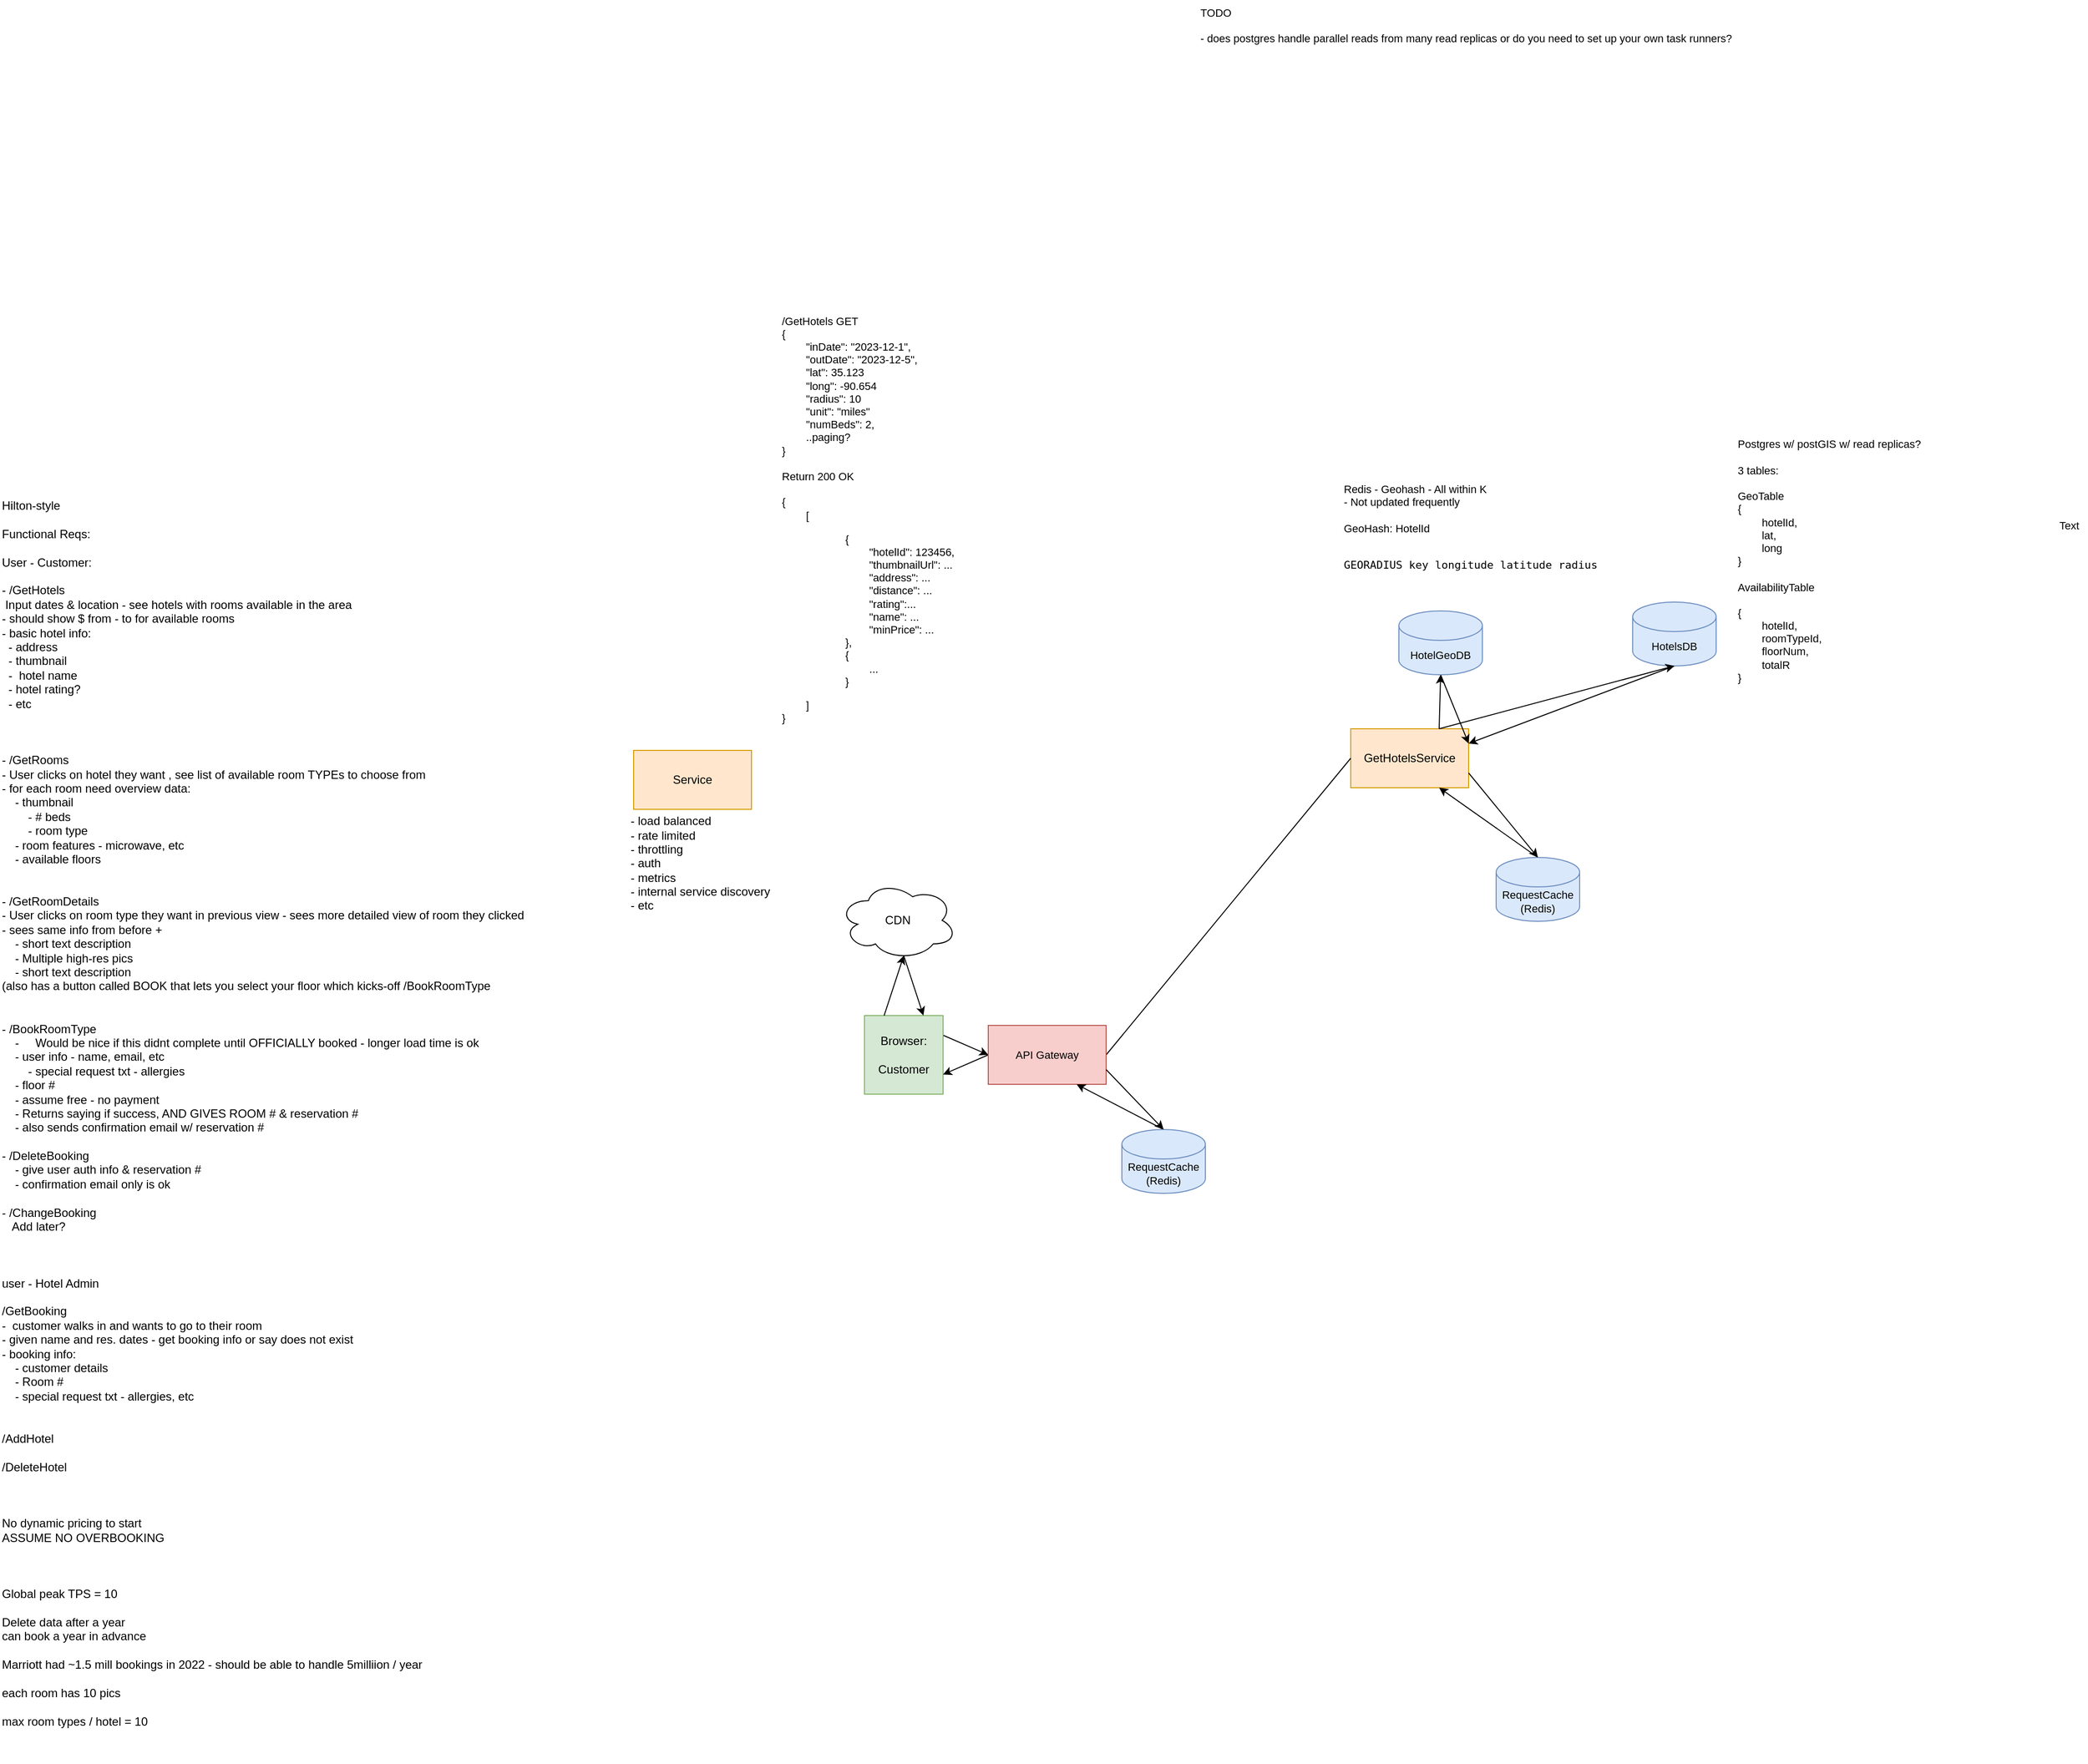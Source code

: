 <mxfile version="22.0.8" type="github">
  <diagram name="Page-1" id="RRSpOChAPI_KbZhBSmLg">
    <mxGraphModel dx="1595" dy="1828" grid="0" gridSize="10" guides="1" tooltips="1" connect="1" arrows="1" fold="1" page="0" pageScale="1" pageWidth="850" pageHeight="1100" background="none" math="0" shadow="0">
      <root>
        <mxCell id="0" />
        <mxCell id="1" parent="0" />
        <mxCell id="EIAWiYakASDLayadyy67-1" value="&lt;div align=&quot;left&quot;&gt;Hilton-style&lt;br&gt;&lt;br&gt;Functional Reqs:&lt;/div&gt;&lt;div align=&quot;left&quot;&gt;&lt;br&gt;&lt;/div&gt;&lt;div align=&quot;left&quot;&gt;User - Customer:&lt;/div&gt;&lt;div align=&quot;left&quot;&gt;&lt;br&gt;&lt;/div&gt;&lt;div align=&quot;left&quot;&gt;- /GetHotels&lt;br&gt;&lt;/div&gt;&lt;div align=&quot;left&quot;&gt;&amp;nbsp;Input dates &amp;amp; location - see hotels with rooms available in the area&lt;/div&gt;&lt;div align=&quot;left&quot;&gt;- should show $ from - to for available rooms&lt;/div&gt;&lt;div align=&quot;left&quot;&gt;- basic hotel info:&lt;/div&gt;&lt;div align=&quot;left&quot;&gt;&amp;nbsp; - address&lt;/div&gt;&lt;div align=&quot;left&quot;&gt;&amp;nbsp; - thumbnail&lt;/div&gt;&lt;div align=&quot;left&quot;&gt;&amp;nbsp; -&amp;nbsp; hotel name&lt;/div&gt;&lt;div align=&quot;left&quot;&gt;&amp;nbsp; - hotel rating?&lt;/div&gt;&lt;div align=&quot;left&quot;&gt;&amp;nbsp; - etc&lt;br&gt;&lt;br&gt;&lt;br&gt;&lt;/div&gt;&lt;div align=&quot;left&quot;&gt;&lt;br&gt;&lt;/div&gt;&lt;div align=&quot;left&quot;&gt;- /GetRooms&lt;/div&gt;&lt;div align=&quot;left&quot;&gt;- User clicks on hotel they want , see list of available room TYPEs to choose from&lt;/div&gt;&lt;div align=&quot;left&quot;&gt;- for each room need overview data:&lt;/div&gt;&lt;div align=&quot;left&quot;&gt;&lt;span style=&quot;&quot;&gt;&lt;span style=&quot;&quot;&gt;&amp;nbsp;&amp;nbsp;&amp;nbsp;&amp;nbsp;&lt;/span&gt;&lt;/span&gt;- thumbnail&lt;/div&gt;&lt;div align=&quot;left&quot;&gt;&amp;nbsp;&amp;nbsp;&amp;nbsp;&amp;nbsp;&amp;nbsp;&amp;nbsp;&amp;nbsp; - # beds&lt;/div&gt;&lt;div align=&quot;left&quot;&gt;&amp;nbsp;&amp;nbsp;&amp;nbsp;&amp;nbsp;&amp;nbsp;&amp;nbsp;&amp;nbsp; - room type&lt;/div&gt;&lt;div align=&quot;left&quot;&gt;&lt;span style=&quot;&quot;&gt;&lt;span style=&quot;&quot;&gt;&amp;nbsp;&amp;nbsp;&amp;nbsp;&amp;nbsp;&lt;/span&gt;&lt;/span&gt;- room features - microwave, etc&lt;/div&gt;&lt;div align=&quot;left&quot;&gt;&lt;span style=&quot;&quot;&gt;&lt;span style=&quot;&quot;&gt;&amp;nbsp;&amp;nbsp;&amp;nbsp;&amp;nbsp;&lt;/span&gt;&lt;/span&gt;- available floors&lt;/div&gt;&lt;div align=&quot;left&quot;&gt;&lt;br&gt;&lt;/div&gt;&lt;div align=&quot;left&quot;&gt;&lt;br&gt;&lt;/div&gt;&lt;div align=&quot;left&quot;&gt;- /GetRoomDetails&lt;/div&gt;&lt;div align=&quot;left&quot;&gt;- User clicks on room type they want in previous view - sees more detailed view of room they clicked&lt;/div&gt;&lt;div align=&quot;left&quot;&gt;- sees same info from before + &lt;br&gt;&lt;div align=&quot;left&quot;&gt;&lt;span style=&quot;&quot;&gt;&amp;nbsp;&amp;nbsp;&amp;nbsp;&amp;nbsp;&lt;/span&gt;- short text description&lt;/div&gt;&lt;div align=&quot;left&quot;&gt;&lt;span style=&quot;&quot;&gt;&lt;span style=&quot;&quot;&gt;&amp;nbsp;&amp;nbsp;&amp;nbsp;&amp;nbsp;&lt;/span&gt;&lt;/span&gt;- Multiple high-res pics&lt;/div&gt;&lt;div align=&quot;left&quot;&gt;&lt;span style=&quot;&quot;&gt;&lt;span style=&quot;&quot;&gt;&amp;nbsp;&amp;nbsp;&amp;nbsp;&amp;nbsp;&lt;/span&gt;&lt;/span&gt;- short text description&lt;/div&gt;&lt;div align=&quot;left&quot;&gt;(also has a button called BOOK that lets you select your floor which kicks-off /BookRoomType&lt;/div&gt;&lt;div align=&quot;left&quot;&gt;&lt;br&gt;&lt;/div&gt;&lt;div align=&quot;left&quot;&gt;&lt;br&gt;&lt;/div&gt;&lt;div align=&quot;left&quot;&gt;- /BookRoomType&lt;/div&gt;&lt;div align=&quot;left&quot;&gt;&lt;span style=&quot;&quot;&gt;&lt;span style=&quot;&quot;&gt;&amp;nbsp;&amp;nbsp;&amp;nbsp;&amp;nbsp;&lt;/span&gt;&lt;/span&gt;- &lt;span style=&quot;&quot;&gt;&amp;nbsp;&amp;nbsp;&amp;nbsp;&lt;/span&gt; Would be nice if this didnt complete until OFFICIALLY booked - longer load time is ok&lt;/div&gt;&lt;div align=&quot;left&quot;&gt;&lt;span style=&quot;&quot;&gt;&lt;span style=&quot;&quot;&gt;&amp;nbsp;&amp;nbsp;&amp;nbsp;&amp;nbsp;&lt;/span&gt;&lt;/span&gt;- user info - name, email, etc&lt;/div&gt;&lt;div align=&quot;left&quot;&gt;&amp;nbsp;&amp;nbsp;&amp;nbsp;&amp;nbsp;&amp;nbsp;&amp;nbsp;&amp;nbsp; - special request txt - allergies&lt;/div&gt;&lt;div align=&quot;left&quot;&gt;&lt;span style=&quot;&quot;&gt;&lt;span style=&quot;&quot;&gt;&amp;nbsp;&amp;nbsp;&amp;nbsp;&amp;nbsp;&lt;/span&gt;&lt;/span&gt;- floor #&lt;/div&gt;&lt;div align=&quot;left&quot;&gt;&lt;span style=&quot;&quot;&gt;&lt;span style=&quot;&quot;&gt;&amp;nbsp;&amp;nbsp;&amp;nbsp;&amp;nbsp;&lt;/span&gt;&lt;/span&gt;- assume free - no payment&lt;/div&gt;&lt;div align=&quot;left&quot;&gt;&lt;span style=&quot;&quot;&gt;&lt;span style=&quot;&quot;&gt;&amp;nbsp;&amp;nbsp;&amp;nbsp;&amp;nbsp;&lt;/span&gt;&lt;/span&gt;- Returns saying if success, AND GIVES ROOM # &amp;amp; reservation #&lt;/div&gt;&lt;div align=&quot;left&quot;&gt;&lt;span style=&quot;&quot;&gt;&lt;span style=&quot;&quot;&gt;&amp;nbsp;&amp;nbsp;&amp;nbsp;&amp;nbsp;&lt;/span&gt;&lt;/span&gt;- also sends confirmation email w/ reservation #&lt;br&gt;&lt;/div&gt;&lt;div align=&quot;left&quot;&gt;&lt;br&gt;&lt;/div&gt;&lt;div align=&quot;left&quot;&gt;- /DeleteBooking&lt;/div&gt;&lt;div align=&quot;left&quot;&gt;&lt;span style=&quot;&quot;&gt;&lt;span style=&quot;&quot;&gt;&amp;nbsp;&amp;nbsp;&amp;nbsp;&amp;nbsp;&lt;/span&gt;&lt;/span&gt;- give user auth info &amp;amp; reservation #&lt;/div&gt;&lt;div align=&quot;left&quot;&gt;&lt;span style=&quot;&quot;&gt;&lt;span style=&quot;white-space: pre;&quot;&gt;&amp;nbsp;&amp;nbsp;&amp;nbsp;&amp;nbsp;&lt;/span&gt;&lt;/span&gt;- confirmation email only is ok&lt;/div&gt;&lt;div align=&quot;left&quot;&gt;&lt;br&gt;&lt;/div&gt;&lt;div align=&quot;left&quot;&gt;- /ChangeBooking&lt;/div&gt;&lt;div align=&quot;left&quot;&gt;&lt;span style=&quot;&quot;&gt;&lt;span style=&quot;white-space: pre;&quot;&gt;&amp;nbsp;&amp;nbsp;&amp;nbsp;Add later?&lt;/span&gt;&lt;/span&gt;&lt;div align=&quot;left&quot;&gt;&lt;br&gt;&lt;/div&gt;&lt;/div&gt;&lt;div align=&quot;left&quot;&gt;&lt;br&gt;&lt;/div&gt;&lt;div align=&quot;left&quot;&gt;&lt;br&gt;&lt;/div&gt;&lt;div align=&quot;left&quot;&gt;user - Hotel Admin&lt;br&gt;&lt;br&gt;/GetBooking&lt;/div&gt;&lt;div align=&quot;left&quot;&gt;-&amp;nbsp; customer walks in and wants to go to their room&lt;br&gt;&lt;/div&gt;&lt;div align=&quot;left&quot;&gt;- given name and res. dates - get booking info or say does not exist&lt;/div&gt;&lt;div align=&quot;left&quot;&gt;- booking info:&lt;/div&gt;&lt;div align=&quot;left&quot;&gt;&lt;span style=&quot;&quot;&gt;&lt;span style=&quot;&quot;&gt;&amp;nbsp;&amp;nbsp;&amp;nbsp;&amp;nbsp;&lt;/span&gt;&lt;/span&gt;- customer details&lt;/div&gt;&lt;div align=&quot;left&quot;&gt;&lt;span style=&quot;&quot;&gt;&lt;span style=&quot;&quot;&gt;&amp;nbsp;&amp;nbsp;&amp;nbsp;&amp;nbsp;&lt;/span&gt;&lt;/span&gt;- Room #&lt;/div&gt;&lt;div align=&quot;left&quot;&gt;&lt;span style=&quot;&quot;&gt;&lt;span style=&quot;&quot;&gt;&amp;nbsp;&amp;nbsp;&amp;nbsp;&amp;nbsp;&lt;/span&gt;&lt;/span&gt;- special request txt - allergies, etc&lt;/div&gt;&lt;div align=&quot;left&quot;&gt;&lt;br&gt;&lt;/div&gt;&lt;div align=&quot;left&quot;&gt;&lt;br&gt;&lt;/div&gt;&lt;div align=&quot;left&quot;&gt;/AddHotel&lt;/div&gt;&lt;div align=&quot;left&quot;&gt;&lt;br&gt;&lt;/div&gt;&lt;div align=&quot;left&quot;&gt;/DeleteHotel&lt;br&gt;&lt;/div&gt;&lt;div align=&quot;left&quot;&gt;&lt;br&gt;&lt;/div&gt;&lt;div align=&quot;left&quot;&gt;&lt;br&gt;&lt;/div&gt;&lt;div align=&quot;left&quot;&gt;&lt;br&gt;&lt;/div&gt;&lt;div align=&quot;left&quot;&gt;No dynamic pricing to start&lt;br&gt;&lt;/div&gt;&lt;div align=&quot;left&quot;&gt;ASSUME NO OVERBOOKING&lt;/div&gt;&lt;div align=&quot;left&quot;&gt;&lt;br&gt;&lt;/div&gt;&lt;div align=&quot;left&quot;&gt;&lt;br&gt;&lt;/div&gt;&lt;div align=&quot;left&quot;&gt;&lt;br&gt;&lt;/div&gt;&lt;div align=&quot;left&quot;&gt;Global peak TPS = 10&lt;/div&gt;&lt;div align=&quot;left&quot;&gt;&lt;br&gt;&lt;/div&gt;&lt;div align=&quot;left&quot;&gt;Delete data after a year&lt;/div&gt;&lt;div align=&quot;left&quot;&gt;can book a year in advance&lt;/div&gt;&lt;div align=&quot;left&quot;&gt;&lt;br&gt;&lt;/div&gt;&lt;div align=&quot;left&quot;&gt;Marriott had ~1.5 mill bookings in 2022 - should be able to handle 5milliion / year&lt;/div&gt;&lt;div align=&quot;left&quot;&gt;&lt;br&gt;&lt;/div&gt;&lt;div align=&quot;left&quot;&gt;each room has 10 pics&lt;/div&gt;&lt;div align=&quot;left&quot;&gt;&lt;br&gt;&lt;/div&gt;&lt;div align=&quot;left&quot;&gt;max room types / hotel = 10&lt;br&gt;&lt;/div&gt;&lt;div align=&quot;left&quot;&gt;&lt;br&gt;&lt;/div&gt;&lt;/div&gt;&lt;div align=&quot;left&quot;&gt;&lt;br&gt;&lt;/div&gt;" style="text;html=1;align=left;verticalAlign=middle;resizable=0;points=[];autosize=1;strokeColor=none;fillColor=none;" vertex="1" parent="1">
          <mxGeometry x="-220" y="-593" width="559" height="1294" as="geometry" />
        </mxCell>
        <mxCell id="EIAWiYakASDLayadyy67-28" style="edgeStyle=none;shape=connector;rounded=0;orthogonalLoop=1;jettySize=auto;html=1;exitX=1;exitY=0.25;exitDx=0;exitDy=0;entryX=0;entryY=0.5;entryDx=0;entryDy=0;labelBackgroundColor=default;strokeColor=default;align=center;verticalAlign=middle;fontFamily=Helvetica;fontSize=11;fontColor=default;endArrow=classic;" edge="1" parent="1" source="EIAWiYakASDLayadyy67-2" target="EIAWiYakASDLayadyy67-27">
          <mxGeometry relative="1" as="geometry" />
        </mxCell>
        <mxCell id="EIAWiYakASDLayadyy67-2" value="Browser:&lt;br&gt;&lt;br&gt;Customer" style="whiteSpace=wrap;html=1;aspect=fixed;fillColor=#d5e8d4;strokeColor=#82b366;" vertex="1" parent="1">
          <mxGeometry x="660" y="-60" width="80" height="80" as="geometry" />
        </mxCell>
        <mxCell id="EIAWiYakASDLayadyy67-4" value="GetHotelsService" style="whiteSpace=wrap;html=1;fillColor=#ffe6cc;strokeColor=#d79b00;" vertex="1" parent="1">
          <mxGeometry x="1155" y="-352" width="120" height="60" as="geometry" />
        </mxCell>
        <mxCell id="EIAWiYakASDLayadyy67-7" value="Service" style="whiteSpace=wrap;html=1;fillColor=#ffe6cc;strokeColor=#d79b00;" vertex="1" parent="1">
          <mxGeometry x="425" y="-330" width="120" height="60" as="geometry" />
        </mxCell>
        <mxCell id="EIAWiYakASDLayadyy67-8" value="&lt;div align=&quot;left&quot;&gt;- load balanced&lt;/div&gt;&lt;div align=&quot;left&quot;&gt;- rate limited&lt;/div&gt;&lt;div align=&quot;left&quot;&gt;- throttling&lt;/div&gt;&lt;div align=&quot;left&quot;&gt;- auth&lt;/div&gt;&lt;div align=&quot;left&quot;&gt;- metrics&lt;/div&gt;&lt;div align=&quot;left&quot;&gt;- internal service discovery&lt;/div&gt;&lt;div align=&quot;left&quot;&gt;- etc&lt;br&gt;&lt;/div&gt;" style="text;html=1;align=left;verticalAlign=middle;resizable=0;points=[];autosize=1;strokeColor=none;fillColor=none;" vertex="1" parent="1">
          <mxGeometry x="420" y="-270" width="170" height="110" as="geometry" />
        </mxCell>
        <mxCell id="EIAWiYakASDLayadyy67-12" style="rounded=0;orthogonalLoop=1;jettySize=auto;html=1;exitX=0.55;exitY=0.95;exitDx=0;exitDy=0;exitPerimeter=0;entryX=0.75;entryY=0;entryDx=0;entryDy=0;" edge="1" parent="1" source="EIAWiYakASDLayadyy67-9" target="EIAWiYakASDLayadyy67-2">
          <mxGeometry relative="1" as="geometry" />
        </mxCell>
        <mxCell id="EIAWiYakASDLayadyy67-9" value="CDN" style="ellipse;shape=cloud;whiteSpace=wrap;html=1;" vertex="1" parent="1">
          <mxGeometry x="634" y="-197" width="120" height="80" as="geometry" />
        </mxCell>
        <mxCell id="EIAWiYakASDLayadyy67-11" style="rounded=0;orthogonalLoop=1;jettySize=auto;html=1;exitX=0.25;exitY=0;exitDx=0;exitDy=0;entryX=0.55;entryY=0.95;entryDx=0;entryDy=0;entryPerimeter=0;" edge="1" parent="1" source="EIAWiYakASDLayadyy67-2" target="EIAWiYakASDLayadyy67-9">
          <mxGeometry relative="1" as="geometry" />
        </mxCell>
        <mxCell id="EIAWiYakASDLayadyy67-18" style="edgeStyle=none;shape=connector;rounded=0;orthogonalLoop=1;jettySize=auto;html=1;exitX=0.5;exitY=1;exitDx=0;exitDy=0;exitPerimeter=0;entryX=1;entryY=0.25;entryDx=0;entryDy=0;labelBackgroundColor=default;strokeColor=default;align=center;verticalAlign=middle;fontFamily=Helvetica;fontSize=11;fontColor=default;endArrow=classic;" edge="1" parent="1" source="EIAWiYakASDLayadyy67-15" target="EIAWiYakASDLayadyy67-4">
          <mxGeometry relative="1" as="geometry" />
        </mxCell>
        <mxCell id="EIAWiYakASDLayadyy67-15" value="HotelGeoDB" style="shape=cylinder3;whiteSpace=wrap;html=1;boundedLbl=1;backgroundOutline=1;size=15;fontFamily=Helvetica;fontSize=11;fillColor=#dae8fc;strokeColor=#6c8ebf;" vertex="1" parent="1">
          <mxGeometry x="1204" y="-472" width="85" height="65" as="geometry" />
        </mxCell>
        <mxCell id="EIAWiYakASDLayadyy67-16" value="&lt;div align=&quot;left&quot;&gt;Redis - Geohash - All within K&lt;/div&gt;&lt;div align=&quot;left&quot;&gt;- Not updated frequently&lt;br&gt;&lt;br&gt;GeoHash: HotelId&lt;/div&gt;&lt;div align=&quot;left&quot;&gt;&lt;br&gt;&lt;/div&gt;&lt;div align=&quot;left&quot;&gt;&lt;pre class=&quot;command-syntax&quot;&gt;GEORADIUS key longitude latitude radius&lt;/pre&gt;&lt;/div&gt;" style="text;html=1;align=left;verticalAlign=middle;resizable=0;points=[];autosize=1;strokeColor=none;fillColor=none;fontSize=11;fontFamily=Helvetica;fontColor=default;" vertex="1" parent="1">
          <mxGeometry x="1146" y="-609" width="252" height="113" as="geometry" />
        </mxCell>
        <mxCell id="EIAWiYakASDLayadyy67-17" style="edgeStyle=none;shape=connector;rounded=0;orthogonalLoop=1;jettySize=auto;html=1;exitX=0.75;exitY=0;exitDx=0;exitDy=0;entryX=0.5;entryY=1;entryDx=0;entryDy=0;entryPerimeter=0;labelBackgroundColor=default;strokeColor=default;align=center;verticalAlign=middle;fontFamily=Helvetica;fontSize=11;fontColor=default;endArrow=classic;" edge="1" parent="1" source="EIAWiYakASDLayadyy67-4" target="EIAWiYakASDLayadyy67-15">
          <mxGeometry relative="1" as="geometry" />
        </mxCell>
        <mxCell id="EIAWiYakASDLayadyy67-21" style="edgeStyle=none;shape=connector;rounded=0;orthogonalLoop=1;jettySize=auto;html=1;exitX=0.5;exitY=0;exitDx=0;exitDy=0;exitPerimeter=0;entryX=0.75;entryY=1;entryDx=0;entryDy=0;labelBackgroundColor=default;strokeColor=default;align=center;verticalAlign=middle;fontFamily=Helvetica;fontSize=11;fontColor=default;endArrow=classic;" edge="1" parent="1" source="EIAWiYakASDLayadyy67-19" target="EIAWiYakASDLayadyy67-4">
          <mxGeometry relative="1" as="geometry" />
        </mxCell>
        <mxCell id="EIAWiYakASDLayadyy67-19" value="&lt;div&gt;RequestCache&lt;/div&gt;&lt;div&gt;(Redis)&lt;br&gt;&lt;/div&gt;" style="shape=cylinder3;whiteSpace=wrap;html=1;boundedLbl=1;backgroundOutline=1;size=15;fontFamily=Helvetica;fontSize=11;fillColor=#dae8fc;strokeColor=#6c8ebf;" vertex="1" parent="1">
          <mxGeometry x="1303" y="-221" width="85" height="65" as="geometry" />
        </mxCell>
        <mxCell id="EIAWiYakASDLayadyy67-20" style="edgeStyle=none;shape=connector;rounded=0;orthogonalLoop=1;jettySize=auto;html=1;exitX=1;exitY=0.75;exitDx=0;exitDy=0;entryX=0.5;entryY=0;entryDx=0;entryDy=0;entryPerimeter=0;labelBackgroundColor=default;strokeColor=default;align=center;verticalAlign=middle;fontFamily=Helvetica;fontSize=11;fontColor=default;endArrow=classic;" edge="1" parent="1" source="EIAWiYakASDLayadyy67-4" target="EIAWiYakASDLayadyy67-19">
          <mxGeometry relative="1" as="geometry" />
        </mxCell>
        <mxCell id="EIAWiYakASDLayadyy67-22" value="&lt;div align=&quot;left&quot;&gt;/GetHotels GET&lt;/div&gt;&lt;div align=&quot;left&quot;&gt;{&lt;/div&gt;&lt;div align=&quot;left&quot;&gt;&lt;span style=&quot;white-space: pre;&quot;&gt;&#x9;&lt;/span&gt;&quot;inDate&quot;: &quot;2023-12-1&quot;,&lt;/div&gt;&lt;div align=&quot;left&quot;&gt;&lt;span style=&quot;white-space: pre;&quot;&gt;&#x9;&lt;/span&gt;&quot;outDate&quot;: &quot;2023-12-5&quot;,&lt;/div&gt;&lt;div align=&quot;left&quot;&gt;&lt;span style=&quot;white-space: pre;&quot;&gt;&#x9;&lt;/span&gt;&quot;lat&quot;: 35.123&lt;/div&gt;&lt;div align=&quot;left&quot;&gt;&lt;span style=&quot;white-space: pre;&quot;&gt;&#x9;&lt;/span&gt;&quot;long&quot;: -90.654&lt;/div&gt;&lt;div align=&quot;left&quot;&gt;&lt;span style=&quot;white-space: pre;&quot;&gt;&#x9;&lt;/span&gt;&quot;radius&quot;: 10&lt;/div&gt;&lt;div align=&quot;left&quot;&gt;&lt;span style=&quot;white-space: pre;&quot;&gt;&#x9;&lt;/span&gt;&quot;unit&quot;: &quot;miles&quot;&lt;/div&gt;&lt;div align=&quot;left&quot;&gt;&lt;span style=&quot;white-space: pre;&quot;&gt;&#x9;&lt;/span&gt;&quot;numBeds&quot;: 2,&lt;br&gt;&lt;/div&gt;&lt;div align=&quot;left&quot;&gt;&lt;span style=&quot;white-space: pre;&quot;&gt;&#x9;&lt;/span&gt;..paging?&lt;br&gt;&lt;/div&gt;&lt;div align=&quot;left&quot;&gt;}&lt;/div&gt;&lt;div align=&quot;left&quot;&gt;&lt;br&gt;&lt;/div&gt;&lt;div align=&quot;left&quot;&gt;Return 200 OK&lt;br&gt;&lt;br&gt;{&lt;/div&gt;&lt;div align=&quot;left&quot;&gt;&lt;span style=&quot;white-space: pre;&quot;&gt;&lt;span style=&quot;white-space: pre;&quot;&gt;&#x9;&lt;/span&gt;[&lt;/span&gt;&lt;/div&gt;&lt;blockquote&gt;&lt;div align=&quot;left&quot;&gt;&lt;span style=&quot;white-space: pre;&quot;&gt;&#x9;&lt;/span&gt;{&lt;/div&gt;&lt;div align=&quot;left&quot;&gt;&lt;span style=&quot;white-space: pre;&quot;&gt;&#x9;&lt;/span&gt;&lt;span style=&quot;white-space: pre;&quot;&gt;&#x9;&quot;hotelId&quot;: 123456,&lt;/span&gt;&lt;/div&gt;&lt;div align=&quot;left&quot;&gt;&lt;span style=&quot;white-space: pre;&quot;&gt;&lt;span style=&quot;white-space: pre;&quot;&gt;&#x9;&lt;/span&gt;&lt;span style=&quot;white-space: pre;&quot;&gt;&#x9;&lt;/span&gt;&quot;thumbnailUrl&quot;: ...&lt;/span&gt;&lt;/div&gt;&lt;div align=&quot;left&quot;&gt;&lt;span style=&quot;white-space: pre;&quot;&gt;&lt;span style=&quot;white-space: pre;&quot;&gt;&#x9;&lt;/span&gt;&lt;span style=&quot;white-space: pre;&quot;&gt;&#x9;&lt;/span&gt;&quot;address&quot;: ...&lt;/span&gt;&lt;/div&gt;&lt;div align=&quot;left&quot;&gt;&lt;span style=&quot;white-space: pre;&quot;&gt;&lt;span style=&quot;white-space: pre;&quot;&gt;&#x9;&lt;/span&gt;&lt;span style=&quot;white-space: pre;&quot;&gt;&#x9;&lt;/span&gt;&quot;distance&quot;: ...&lt;/span&gt;&lt;/div&gt;&lt;div align=&quot;left&quot;&gt;&lt;span style=&quot;white-space: pre;&quot;&gt;&lt;span style=&quot;white-space: pre;&quot;&gt;&#x9;&lt;/span&gt;&lt;span style=&quot;white-space: pre;&quot;&gt;&#x9;&lt;/span&gt;&quot;rating&quot;:...&lt;/span&gt;&lt;/div&gt;&lt;div align=&quot;left&quot;&gt;&lt;span style=&quot;white-space: pre;&quot;&gt;&lt;span style=&quot;white-space: pre;&quot;&gt;&#x9;&lt;/span&gt;&lt;span style=&quot;white-space: pre;&quot;&gt;&#x9;&lt;/span&gt;&quot;name&quot;: ...&lt;br&gt;&lt;/span&gt;&lt;/div&gt;&lt;div align=&quot;left&quot;&gt;&lt;span style=&quot;white-space: pre;&quot;&gt;&lt;span style=&quot;white-space: pre;&quot;&gt;&#x9;&lt;/span&gt;&lt;span style=&quot;white-space: pre;&quot;&gt;&#x9;&lt;/span&gt;&quot;minPrice&quot;: ...&lt;br&gt;&lt;/span&gt;&lt;/div&gt;&lt;div align=&quot;left&quot;&gt;&lt;span style=&quot;white-space: pre;&quot;&gt;&#x9;&lt;/span&gt;},&lt;/div&gt;&lt;div align=&quot;left&quot;&gt;&lt;span style=&quot;white-space: pre;&quot;&gt;&#x9;&lt;/span&gt;{&lt;/div&gt;&lt;div align=&quot;left&quot;&gt;&lt;span style=&quot;white-space: pre;&quot;&gt;&#x9;&lt;/span&gt;&lt;span style=&quot;white-space: pre;&quot;&gt;&#x9;&lt;/span&gt;...&lt;br&gt;&lt;/div&gt;&lt;div align=&quot;left&quot;&gt;&lt;span style=&quot;white-space: pre;&quot;&gt;&#x9;&lt;/span&gt;}&lt;br&gt;&lt;/div&gt;&lt;/blockquote&gt;&lt;div align=&quot;left&quot;&gt;&lt;span style=&quot;white-space: pre;&quot;&gt;&#x9;&lt;/span&gt;]&lt;br&gt;&lt;/div&gt;&lt;div align=&quot;left&quot;&gt;}&lt;br&gt;&lt;/div&gt;" style="text;html=1;align=left;verticalAlign=middle;resizable=0;points=[];autosize=1;strokeColor=none;fillColor=none;fontSize=11;fontFamily=Helvetica;fontColor=default;" vertex="1" parent="1">
          <mxGeometry x="574" y="-780" width="230" height="430" as="geometry" />
        </mxCell>
        <mxCell id="EIAWiYakASDLayadyy67-29" style="edgeStyle=none;shape=connector;rounded=0;orthogonalLoop=1;jettySize=auto;html=1;exitX=0;exitY=0.5;exitDx=0;exitDy=0;entryX=1;entryY=0.75;entryDx=0;entryDy=0;labelBackgroundColor=default;strokeColor=default;align=center;verticalAlign=middle;fontFamily=Helvetica;fontSize=11;fontColor=default;endArrow=classic;" edge="1" parent="1" source="EIAWiYakASDLayadyy67-27" target="EIAWiYakASDLayadyy67-2">
          <mxGeometry relative="1" as="geometry" />
        </mxCell>
        <mxCell id="EIAWiYakASDLayadyy67-35" style="edgeStyle=none;shape=connector;rounded=0;orthogonalLoop=1;jettySize=auto;html=1;exitX=1;exitY=0.5;exitDx=0;exitDy=0;entryX=0;entryY=0.5;entryDx=0;entryDy=0;labelBackgroundColor=default;strokeColor=default;align=center;verticalAlign=middle;fontFamily=Helvetica;fontSize=11;fontColor=default;endArrow=none;endFill=0;" edge="1" parent="1" source="EIAWiYakASDLayadyy67-27" target="EIAWiYakASDLayadyy67-4">
          <mxGeometry relative="1" as="geometry" />
        </mxCell>
        <mxCell id="EIAWiYakASDLayadyy67-27" value="API Gateway" style="rounded=0;whiteSpace=wrap;html=1;fontFamily=Helvetica;fontSize=11;fillColor=#f8cecc;strokeColor=#b85450;" vertex="1" parent="1">
          <mxGeometry x="786" y="-50" width="120" height="60" as="geometry" />
        </mxCell>
        <mxCell id="EIAWiYakASDLayadyy67-32" style="edgeStyle=none;shape=connector;rounded=0;orthogonalLoop=1;jettySize=auto;html=1;exitX=0.5;exitY=0;exitDx=0;exitDy=0;exitPerimeter=0;entryX=0.75;entryY=1;entryDx=0;entryDy=0;labelBackgroundColor=default;strokeColor=default;align=center;verticalAlign=middle;fontFamily=Helvetica;fontSize=11;fontColor=default;endArrow=classic;" edge="1" parent="1" source="EIAWiYakASDLayadyy67-30" target="EIAWiYakASDLayadyy67-27">
          <mxGeometry relative="1" as="geometry" />
        </mxCell>
        <mxCell id="EIAWiYakASDLayadyy67-30" value="&lt;div&gt;RequestCache&lt;/div&gt;&lt;div&gt;(Redis)&lt;br&gt;&lt;/div&gt;" style="shape=cylinder3;whiteSpace=wrap;html=1;boundedLbl=1;backgroundOutline=1;size=15;fontFamily=Helvetica;fontSize=11;fillColor=#dae8fc;strokeColor=#6c8ebf;" vertex="1" parent="1">
          <mxGeometry x="922" y="56" width="85" height="65" as="geometry" />
        </mxCell>
        <mxCell id="EIAWiYakASDLayadyy67-31" style="edgeStyle=none;shape=connector;rounded=0;orthogonalLoop=1;jettySize=auto;html=1;exitX=1;exitY=0.75;exitDx=0;exitDy=0;entryX=0.5;entryY=0;entryDx=0;entryDy=0;entryPerimeter=0;labelBackgroundColor=default;strokeColor=default;align=center;verticalAlign=middle;fontFamily=Helvetica;fontSize=11;fontColor=default;endArrow=classic;" edge="1" parent="1" source="EIAWiYakASDLayadyy67-27" target="EIAWiYakASDLayadyy67-30">
          <mxGeometry relative="1" as="geometry" />
        </mxCell>
        <mxCell id="EIAWiYakASDLayadyy67-47" style="edgeStyle=none;shape=connector;rounded=0;orthogonalLoop=1;jettySize=auto;html=1;exitX=0.5;exitY=1;exitDx=0;exitDy=0;exitPerimeter=0;entryX=1;entryY=0.25;entryDx=0;entryDy=0;labelBackgroundColor=default;strokeColor=default;align=center;verticalAlign=middle;fontFamily=Helvetica;fontSize=11;fontColor=default;endArrow=classic;" edge="1" parent="1" source="EIAWiYakASDLayadyy67-39" target="EIAWiYakASDLayadyy67-4">
          <mxGeometry relative="1" as="geometry" />
        </mxCell>
        <mxCell id="EIAWiYakASDLayadyy67-39" value="HotelsDB" style="shape=cylinder3;whiteSpace=wrap;html=1;boundedLbl=1;backgroundOutline=1;size=15;fontFamily=Helvetica;fontSize=11;fillColor=#dae8fc;strokeColor=#6c8ebf;" vertex="1" parent="1">
          <mxGeometry x="1442" y="-481" width="85" height="65" as="geometry" />
        </mxCell>
        <mxCell id="EIAWiYakASDLayadyy67-40" value="&lt;div align=&quot;left&quot;&gt;TODO&lt;/div&gt;&lt;div align=&quot;left&quot;&gt;&lt;br&gt;&lt;/div&gt;&lt;div align=&quot;left&quot;&gt;- does postgres handle parallel reads from many read replicas or do you need to set up your own task runners?&lt;br&gt;&lt;/div&gt;" style="text;html=1;align=left;verticalAlign=middle;resizable=0;points=[];autosize=1;strokeColor=none;fillColor=none;fontSize=11;fontFamily=Helvetica;fontColor=default;" vertex="1" parent="1">
          <mxGeometry x="999.5" y="-1094" width="559" height="52" as="geometry" />
        </mxCell>
        <mxCell id="EIAWiYakASDLayadyy67-41" value="Text" style="text;html=1;align=center;verticalAlign=middle;resizable=0;points=[];autosize=1;strokeColor=none;fillColor=none;fontSize=11;fontFamily=Helvetica;fontColor=default;" vertex="1" parent="1">
          <mxGeometry x="1866.5" y="-572" width="38" height="25" as="geometry" />
        </mxCell>
        <mxCell id="EIAWiYakASDLayadyy67-45" style="edgeStyle=none;shape=connector;rounded=0;orthogonalLoop=1;jettySize=auto;html=1;exitX=0.75;exitY=0;exitDx=0;exitDy=0;entryX=0.5;entryY=1;entryDx=0;entryDy=0;entryPerimeter=0;labelBackgroundColor=default;strokeColor=default;align=center;verticalAlign=middle;fontFamily=Helvetica;fontSize=11;fontColor=default;endArrow=classic;" edge="1" parent="1" source="EIAWiYakASDLayadyy67-4" target="EIAWiYakASDLayadyy67-39">
          <mxGeometry relative="1" as="geometry" />
        </mxCell>
        <mxCell id="EIAWiYakASDLayadyy67-48" value="Postgres w/ postGIS w/ read replicas?&lt;br&gt;&lt;br&gt;&lt;div&gt;3 tables:&lt;/div&gt;&lt;div&gt;&lt;br&gt;&lt;/div&gt;&lt;div&gt;GeoTable&lt;br&gt;&lt;/div&gt;&lt;div&gt;{&lt;/div&gt;&lt;div&gt;&lt;span style=&quot;white-space: pre;&quot;&gt;&#x9;&lt;/span&gt;hotelId,&lt;/div&gt;&lt;div&gt;&lt;span style=&quot;white-space: pre;&quot;&gt;&#x9;lat,&lt;/span&gt;&lt;/div&gt;&lt;div&gt;&lt;span style=&quot;white-space: pre;&quot;&gt;&lt;span style=&quot;white-space: pre;&quot;&gt;&#x9;&lt;/span&gt;long&lt;br&gt;&lt;/span&gt;&lt;/div&gt;&lt;div&gt;}&lt;/div&gt;&lt;div&gt;&lt;br&gt;&lt;/div&gt;&lt;div&gt;AvailabilityTable&lt;/div&gt;&lt;div&gt;&lt;br&gt;&lt;/div&gt;&lt;div&gt;{&lt;/div&gt;&lt;div&gt;&lt;span style=&quot;white-space: pre;&quot;&gt;&#x9;&lt;/span&gt;hotelId,&lt;/div&gt;&lt;div&gt;&lt;span style=&quot;white-space: pre;&quot;&gt;&#x9;&lt;/span&gt;roomTypeId,&lt;/div&gt;&lt;div&gt;&lt;span style=&quot;white-space: pre;&quot;&gt;&#x9;&lt;/span&gt;floorNum,&lt;/div&gt;&lt;div&gt;&lt;span style=&quot;white-space: pre;&quot;&gt;&#x9;&lt;/span&gt;totalR&lt;br&gt;&lt;/div&gt;&lt;div&gt;}&lt;br&gt;&lt;/div&gt;&lt;div&gt;&lt;br&gt;&lt;/div&gt;&lt;div&gt;&lt;br&gt;&lt;/div&gt;&lt;div&gt;&lt;br&gt;&lt;/div&gt;" style="text;html=1;align=left;verticalAlign=middle;resizable=0;points=[];autosize=1;strokeColor=none;fillColor=none;fontSize=11;fontFamily=Helvetica;fontColor=default;" vertex="1" parent="1">
          <mxGeometry x="1547" y="-654" width="206" height="302" as="geometry" />
        </mxCell>
      </root>
    </mxGraphModel>
  </diagram>
</mxfile>
